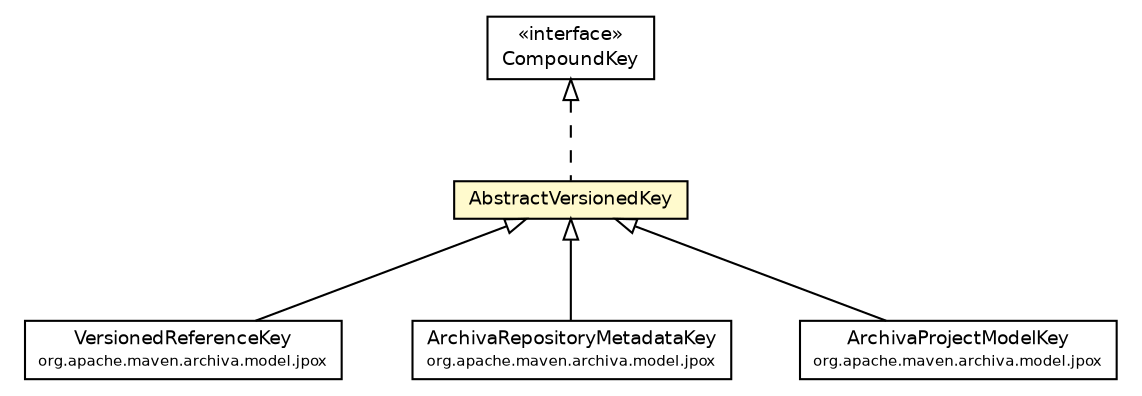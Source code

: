 #!/usr/local/bin/dot
#
# Class diagram 
# Generated by UmlGraph version 4.6 (http://www.spinellis.gr/sw/umlgraph)
#

digraph G {
	edge [fontname="Helvetica",fontsize=10,labelfontname="Helvetica",labelfontsize=10];
	node [fontname="Helvetica",fontsize=10,shape=plaintext];
	// org.apache.maven.archiva.model.CompoundKey
	c48831 [label=<<table border="0" cellborder="1" cellspacing="0" cellpadding="2" port="p" href="./CompoundKey.html">
		<tr><td><table border="0" cellspacing="0" cellpadding="1">
			<tr><td> &laquo;interface&raquo; </td></tr>
			<tr><td> CompoundKey </td></tr>
		</table></td></tr>
		</table>>, fontname="Helvetica", fontcolor="black", fontsize=9.0];
	// org.apache.maven.archiva.model.AbstractVersionedKey
	c48835 [label=<<table border="0" cellborder="1" cellspacing="0" cellpadding="2" port="p" bgcolor="lemonChiffon" href="./AbstractVersionedKey.html">
		<tr><td><table border="0" cellspacing="0" cellpadding="1">
			<tr><td> AbstractVersionedKey </td></tr>
		</table></td></tr>
		</table>>, fontname="Helvetica", fontcolor="black", fontsize=9.0];
	// org.apache.maven.archiva.model.jpox.VersionedReferenceKey
	c48839 [label=<<table border="0" cellborder="1" cellspacing="0" cellpadding="2" port="p" href="./jpox/VersionedReferenceKey.html">
		<tr><td><table border="0" cellspacing="0" cellpadding="1">
			<tr><td> VersionedReferenceKey </td></tr>
			<tr><td><font point-size="7.0"> org.apache.maven.archiva.model.jpox </font></td></tr>
		</table></td></tr>
		</table>>, fontname="Helvetica", fontcolor="black", fontsize=9.0];
	// org.apache.maven.archiva.model.jpox.ArchivaRepositoryMetadataKey
	c48842 [label=<<table border="0" cellborder="1" cellspacing="0" cellpadding="2" port="p" href="./jpox/ArchivaRepositoryMetadataKey.html">
		<tr><td><table border="0" cellspacing="0" cellpadding="1">
			<tr><td> ArchivaRepositoryMetadataKey </td></tr>
			<tr><td><font point-size="7.0"> org.apache.maven.archiva.model.jpox </font></td></tr>
		</table></td></tr>
		</table>>, fontname="Helvetica", fontcolor="black", fontsize=9.0];
	// org.apache.maven.archiva.model.jpox.ArchivaProjectModelKey
	c48843 [label=<<table border="0" cellborder="1" cellspacing="0" cellpadding="2" port="p" href="./jpox/ArchivaProjectModelKey.html">
		<tr><td><table border="0" cellspacing="0" cellpadding="1">
			<tr><td> ArchivaProjectModelKey </td></tr>
			<tr><td><font point-size="7.0"> org.apache.maven.archiva.model.jpox </font></td></tr>
		</table></td></tr>
		</table>>, fontname="Helvetica", fontcolor="black", fontsize=9.0];
	//org.apache.maven.archiva.model.AbstractVersionedKey implements org.apache.maven.archiva.model.CompoundKey
	c48831:p -> c48835:p [dir=back,arrowtail=empty,style=dashed];
	//org.apache.maven.archiva.model.jpox.VersionedReferenceKey extends org.apache.maven.archiva.model.AbstractVersionedKey
	c48835:p -> c48839:p [dir=back,arrowtail=empty];
	//org.apache.maven.archiva.model.jpox.ArchivaRepositoryMetadataKey extends org.apache.maven.archiva.model.AbstractVersionedKey
	c48835:p -> c48842:p [dir=back,arrowtail=empty];
	//org.apache.maven.archiva.model.jpox.ArchivaProjectModelKey extends org.apache.maven.archiva.model.AbstractVersionedKey
	c48835:p -> c48843:p [dir=back,arrowtail=empty];
}

